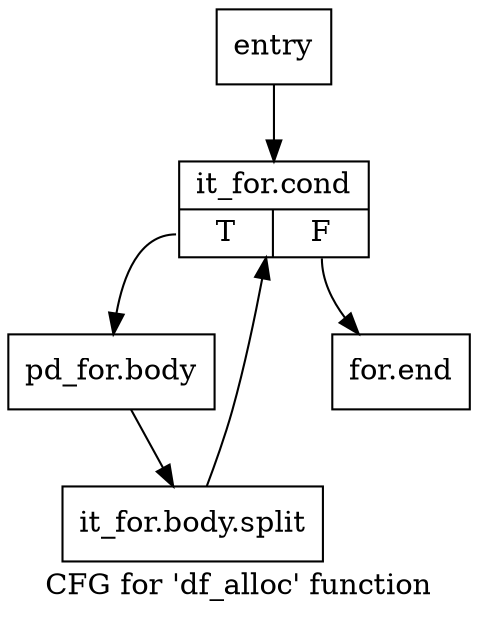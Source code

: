 digraph "CFG for 'df_alloc' function" {
	label="CFG for 'df_alloc' function";

	Node0x3a65af0 [shape=record,label="{entry}"];
	Node0x3a65af0 -> Node0x3a65b40;
	Node0x3a65b40 [shape=record,label="{it_for.cond|{<s0>T|<s1>F}}"];
	Node0x3a65b40:s0 -> Node0x3a6c9c0;
	Node0x3a65b40:s1 -> Node0x3a6ca10;
	Node0x3a6c9c0 [shape=record,label="{pd_for.body}"];
	Node0x3a6c9c0 -> Node0xcb8f680;
	Node0xcb8f680 [shape=record,label="{it_for.body.split}"];
	Node0xcb8f680 -> Node0x3a65b40;
	Node0x3a6ca10 [shape=record,label="{for.end}"];
}
